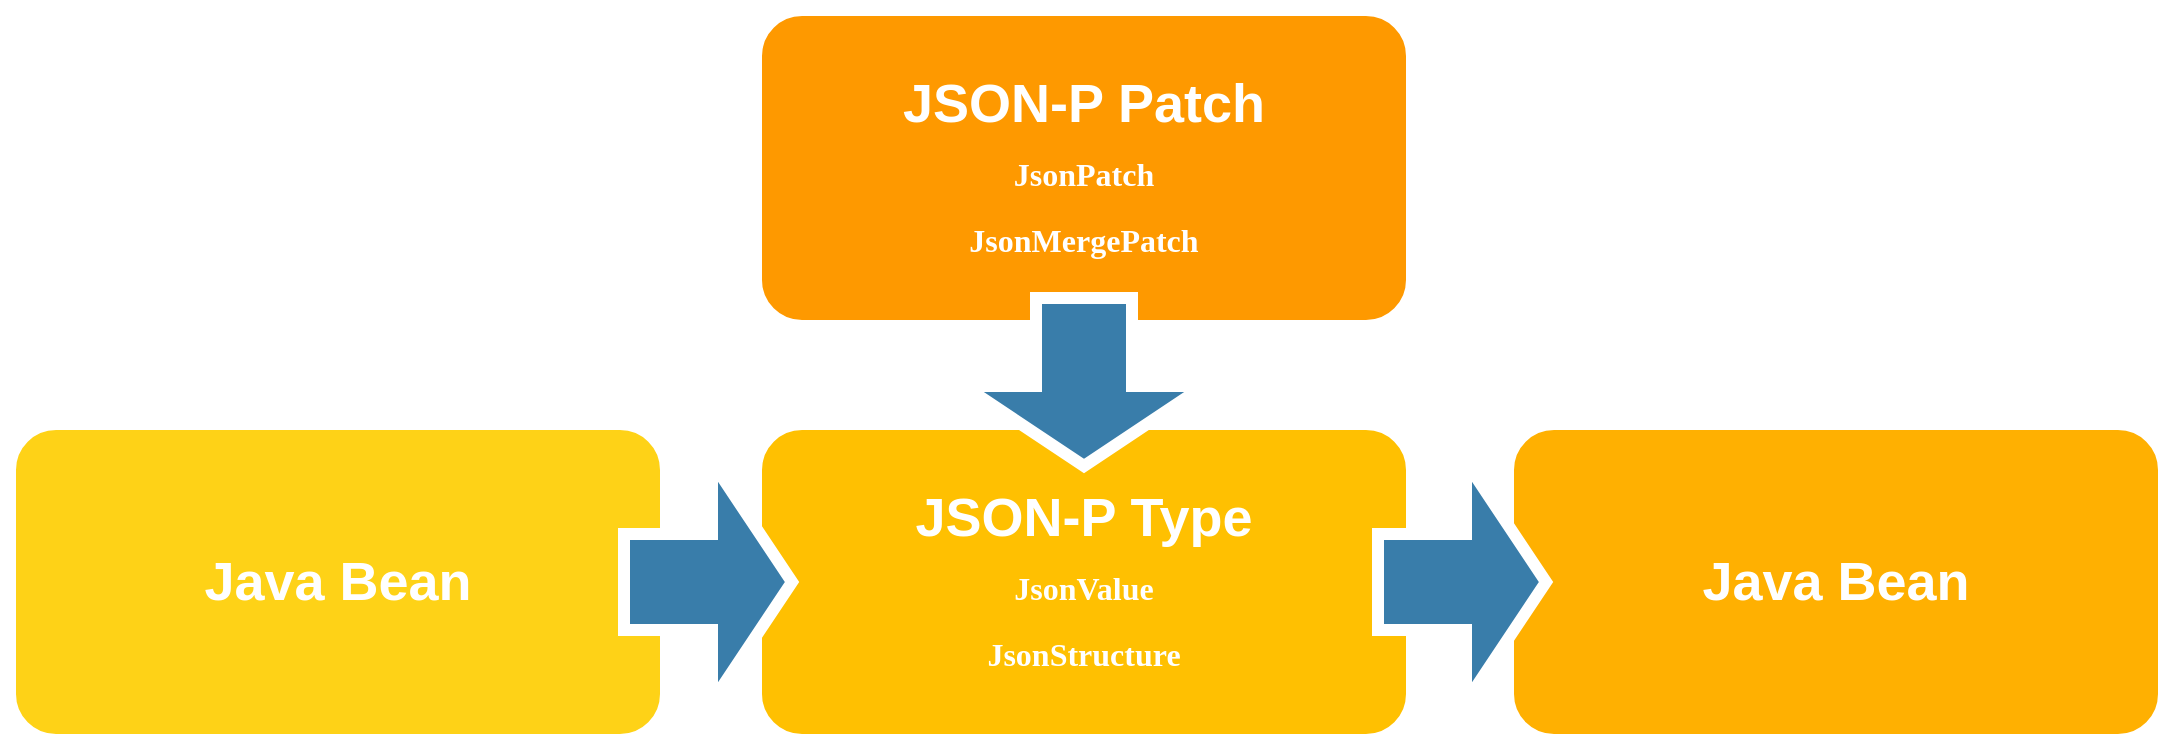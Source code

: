<mxfile version="10.7.5" type="device"><diagram name="Page-1" id="12e1b939-464a-85fe-373e-61e167be1490"><mxGraphModel dx="2038" dy="1139" grid="1" gridSize="10" guides="1" tooltips="1" connect="1" arrows="1" fold="1" page="1" pageScale="1.5" pageWidth="1169" pageHeight="826" background="#ffffff" math="0" shadow="0"><root><mxCell id="0"/><mxCell id="1" parent="0"/><mxCell id="b0Xfcn-CBG_YO-UHghXq-21" value="" style="group" vertex="1" connectable="0" parent="1"><mxGeometry x="171" y="530" width="330" height="160" as="geometry"/></mxCell><mxCell id="60da8b9f42644d3a-2" value="" style="whiteSpace=wrap;html=1;rounded=1;shadow=0;strokeWidth=8;fontSize=20;align=center;fillColor=#FED217;strokeColor=#FFFFFF;" parent="b0Xfcn-CBG_YO-UHghXq-21" vertex="1"><mxGeometry width="330" height="160" as="geometry"/></mxCell><mxCell id="b0Xfcn-CBG_YO-UHghXq-16" value="&lt;font face=&quot;Helvetica&quot;&gt;Java Bean&lt;/font&gt;&lt;br&gt;" style="text;html=1;strokeColor=none;fillColor=none;align=center;verticalAlign=middle;whiteSpace=wrap;rounded=0;shadow=0;fontSize=27;fontColor=#FFFFFF;fontStyle=1;fontFamily=Menlo;" vertex="1" parent="b0Xfcn-CBG_YO-UHghXq-21"><mxGeometry width="330" height="160" as="geometry"/></mxCell><mxCell id="b0Xfcn-CBG_YO-UHghXq-22" value="" style="group" vertex="1" connectable="0" parent="1"><mxGeometry x="544" y="530" width="330" height="160" as="geometry"/></mxCell><mxCell id="60da8b9f42644d3a-17" value="" style="whiteSpace=wrap;html=1;rounded=1;shadow=0;strokeWidth=8;fontSize=20;align=center;fillColor=#FFC001;strokeColor=#FFFFFF;" parent="b0Xfcn-CBG_YO-UHghXq-22" vertex="1"><mxGeometry width="330" height="160" as="geometry"/></mxCell><mxCell id="b0Xfcn-CBG_YO-UHghXq-15" value="&lt;font face=&quot;Helvetica&quot;&gt;JSON-P Type&lt;/font&gt;&lt;br&gt;&lt;font style=&quot;font-size: 16px&quot;&gt;JsonValue&lt;br&gt;JsonStructure&lt;/font&gt;&lt;br&gt;" style="text;html=1;strokeColor=none;fillColor=none;align=center;verticalAlign=middle;whiteSpace=wrap;rounded=0;shadow=0;fontSize=27;fontColor=#FFFFFF;fontStyle=1;fontFamily=Menlo;" vertex="1" parent="b0Xfcn-CBG_YO-UHghXq-22"><mxGeometry width="330" height="160" as="geometry"/></mxCell><mxCell id="b0Xfcn-CBG_YO-UHghXq-23" value="" style="group" vertex="1" connectable="0" parent="1"><mxGeometry x="920" y="530" width="330" height="160" as="geometry"/></mxCell><mxCell id="60da8b9f42644d3a-24" value="" style="whiteSpace=wrap;html=1;rounded=1;shadow=0;strokeWidth=8;fontSize=20;align=center;fillColor=#FFB001;strokeColor=#FFFFFF;" parent="b0Xfcn-CBG_YO-UHghXq-23" vertex="1"><mxGeometry width="330" height="160" as="geometry"/></mxCell><mxCell id="b0Xfcn-CBG_YO-UHghXq-17" value="&lt;font face=&quot;Helvetica&quot;&gt;Java Bean&lt;/font&gt;&lt;br&gt;" style="text;html=1;strokeColor=none;fillColor=none;align=center;verticalAlign=middle;whiteSpace=wrap;rounded=0;shadow=0;fontSize=27;fontColor=#FFFFFF;fontStyle=1;fontFamily=Menlo;" vertex="1" parent="b0Xfcn-CBG_YO-UHghXq-23"><mxGeometry width="330" height="160" as="geometry"/></mxCell><mxCell id="b0Xfcn-CBG_YO-UHghXq-24" value="" style="group" vertex="1" connectable="0" parent="1"><mxGeometry x="544" y="323" width="330" height="160" as="geometry"/></mxCell><mxCell id="60da8b9f42644d3a-31" value="" style="whiteSpace=wrap;html=1;rounded=1;shadow=0;strokeWidth=8;fontSize=20;align=center;fillColor=#FE9900;strokeColor=#FFFFFF;" parent="b0Xfcn-CBG_YO-UHghXq-24" vertex="1"><mxGeometry width="330" height="160" as="geometry"/></mxCell><mxCell id="b0Xfcn-CBG_YO-UHghXq-9" value="&lt;font face=&quot;Helvetica&quot;&gt;JSON-P Patch&lt;/font&gt;&lt;br&gt;&lt;font style=&quot;font-size: 16px&quot;&gt;JsonPatch&lt;br&gt;JsonMergePatch&lt;/font&gt;&lt;br&gt;" style="text;html=1;strokeColor=none;fillColor=none;align=center;verticalAlign=middle;whiteSpace=wrap;rounded=0;shadow=0;fontSize=27;fontColor=#FFFFFF;fontStyle=1;fontFamily=Menlo;" vertex="1" parent="b0Xfcn-CBG_YO-UHghXq-24"><mxGeometry width="330" height="160" as="geometry"/></mxCell><mxCell id="b0Xfcn-CBG_YO-UHghXq-19" value="" style="html=1;shadow=0;align=center;verticalAlign=middle;shape=mxgraph.arrows2.arrow;dy=0.6;dx=40;notch=0;fontFamily=Helvetica;rounded=0;fontSize=14;fontColor=#FFFFFF;strokeColor=#FFFFFF;strokeWidth=6;fillColor=#397DAA;" vertex="1" parent="1"><mxGeometry x="479" y="550" width="84" height="120" as="geometry"/></mxCell><mxCell id="b0Xfcn-CBG_YO-UHghXq-20" value="" style="html=1;shadow=0;align=center;verticalAlign=middle;shape=mxgraph.arrows2.arrow;dy=0.6;dx=40;notch=0;fontFamily=Helvetica;rounded=0;fontSize=14;fontColor=#FFFFFF;strokeColor=#FFFFFF;strokeWidth=6;fillColor=#397DAA;" vertex="1" parent="1"><mxGeometry x="856" y="550" width="84" height="120" as="geometry"/></mxCell><mxCell id="b0Xfcn-CBG_YO-UHghXq-25" value="" style="html=1;shadow=0;align=center;verticalAlign=middle;shape=mxgraph.arrows2.arrow;dy=0.6;dx=40;notch=0;fontFamily=Helvetica;rounded=0;fontSize=14;fontColor=#FFFFFF;strokeColor=#FFFFFF;strokeWidth=6;fillColor=#397DAA;rotation=90;" vertex="1" parent="1"><mxGeometry x="667" y="450" width="84" height="120" as="geometry"/></mxCell></root></mxGraphModel></diagram></mxfile>